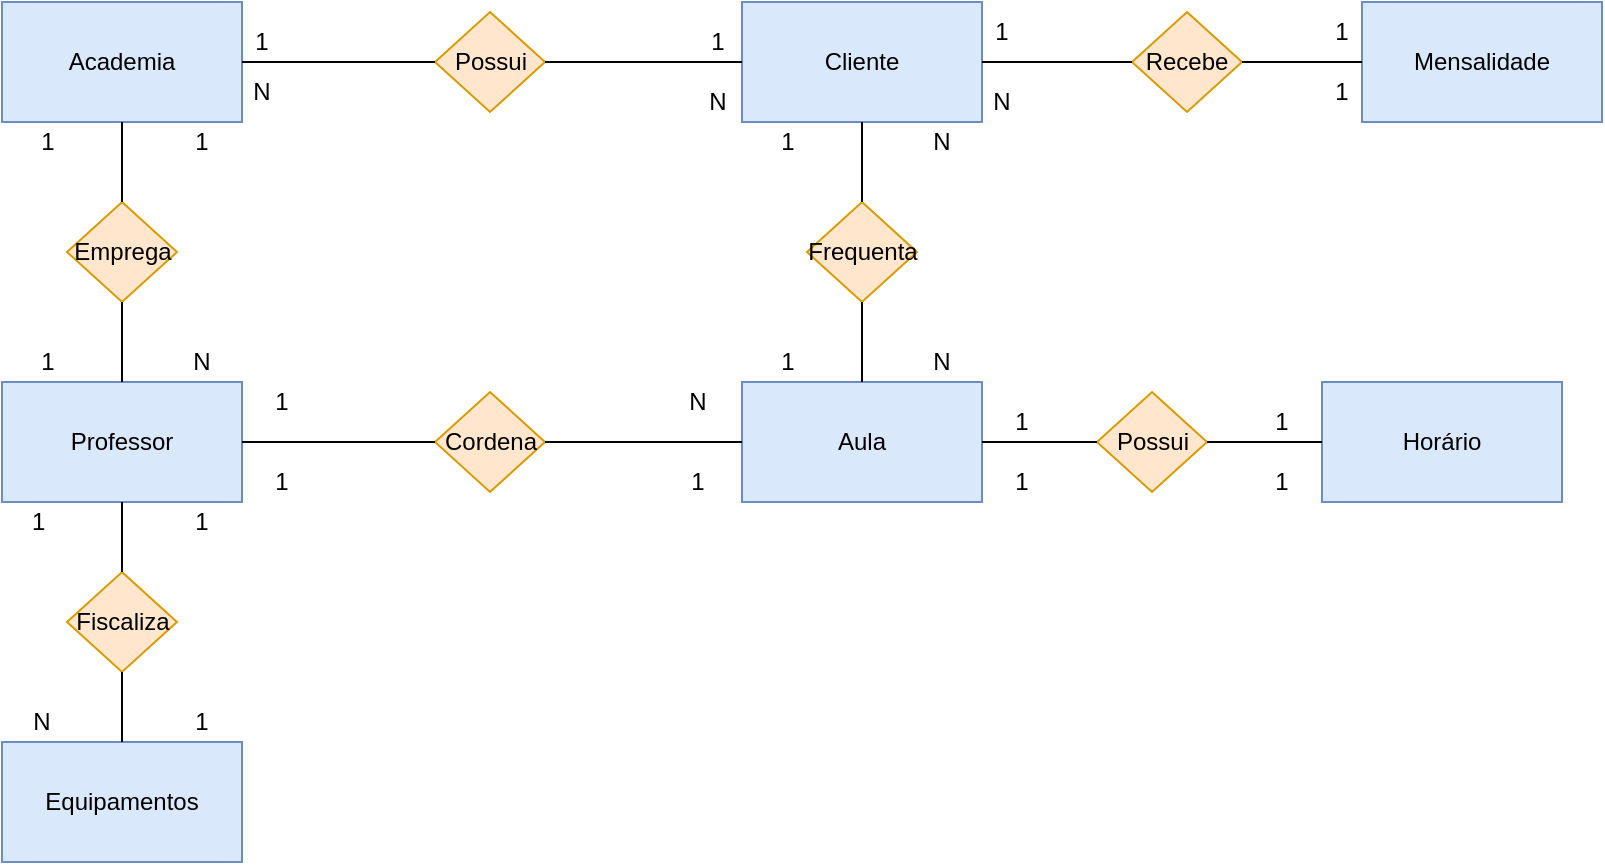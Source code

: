<mxfile version="12.3.8" type="device" pages="1"><diagram id="geUXm5MVbEncGlsFV3iO" name="Page-1"><mxGraphModel dx="1102" dy="614" grid="1" gridSize="10" guides="1" tooltips="1" connect="1" arrows="1" fold="1" page="1" pageScale="1" pageWidth="827" pageHeight="1169" math="0" shadow="0"><root><mxCell id="0"/><mxCell id="1" parent="0"/><mxCell id="3U3kl3RacsnyMW7oB6wY-1" value="Professor" style="rounded=0;whiteSpace=wrap;html=1;fillColor=#dae8fc;strokeColor=#6c8ebf;" parent="1" vertex="1"><mxGeometry x="10" y="220" width="120" height="60" as="geometry"/></mxCell><mxCell id="3U3kl3RacsnyMW7oB6wY-2" value="Equipamentos" style="rounded=0;whiteSpace=wrap;html=1;fillColor=#dae8fc;strokeColor=#6c8ebf;" parent="1" vertex="1"><mxGeometry x="10" y="400" width="120" height="60" as="geometry"/></mxCell><mxCell id="3U3kl3RacsnyMW7oB6wY-3" value="Aula" style="rounded=0;whiteSpace=wrap;html=1;fillColor=#dae8fc;strokeColor=#6c8ebf;" parent="1" vertex="1"><mxGeometry x="380" y="220" width="120" height="60" as="geometry"/></mxCell><mxCell id="3U3kl3RacsnyMW7oB6wY-6" value="Cliente" style="rounded=0;whiteSpace=wrap;html=1;fillColor=#dae8fc;strokeColor=#6c8ebf;" parent="1" vertex="1"><mxGeometry x="380" y="30" width="120" height="60" as="geometry"/></mxCell><mxCell id="3U3kl3RacsnyMW7oB6wY-7" value="Fiscaliza" style="rhombus;whiteSpace=wrap;html=1;fillColor=#ffe6cc;strokeColor=#d79b00;" parent="1" vertex="1"><mxGeometry x="42.5" y="315" width="55" height="50" as="geometry"/></mxCell><mxCell id="3U3kl3RacsnyMW7oB6wY-8" value="1&amp;nbsp;" style="text;html=1;strokeColor=none;fillColor=none;align=center;verticalAlign=middle;whiteSpace=wrap;rounded=0;" parent="1" vertex="1"><mxGeometry x="10" y="280" width="40" height="20" as="geometry"/></mxCell><mxCell id="3U3kl3RacsnyMW7oB6wY-9" value="N" style="text;html=1;strokeColor=none;fillColor=none;align=center;verticalAlign=middle;whiteSpace=wrap;rounded=0;" parent="1" vertex="1"><mxGeometry x="10" y="380" width="40" height="20" as="geometry"/></mxCell><mxCell id="3U3kl3RacsnyMW7oB6wY-11" value="" style="endArrow=none;html=1;entryX=0.5;entryY=1;entryDx=0;entryDy=0;exitX=0.5;exitY=0;exitDx=0;exitDy=0;" parent="1" source="3U3kl3RacsnyMW7oB6wY-7" target="3U3kl3RacsnyMW7oB6wY-1" edge="1"><mxGeometry width="50" height="50" relative="1" as="geometry"><mxPoint x="50" y="330" as="sourcePoint"/><mxPoint x="100" y="280" as="targetPoint"/></mxGeometry></mxCell><mxCell id="3U3kl3RacsnyMW7oB6wY-12" value="" style="endArrow=none;html=1;exitX=0.5;exitY=0;exitDx=0;exitDy=0;entryX=0.5;entryY=1;entryDx=0;entryDy=0;" parent="1" source="3U3kl3RacsnyMW7oB6wY-2" target="3U3kl3RacsnyMW7oB6wY-7" edge="1"><mxGeometry width="50" height="50" relative="1" as="geometry"><mxPoint x="70" y="410" as="sourcePoint"/><mxPoint x="120" y="360" as="targetPoint"/></mxGeometry></mxCell><mxCell id="3U3kl3RacsnyMW7oB6wY-15" value="Cordena" style="rhombus;whiteSpace=wrap;html=1;fillColor=#ffe6cc;strokeColor=#d79b00;" parent="1" vertex="1"><mxGeometry x="226.5" y="225" width="55" height="50" as="geometry"/></mxCell><mxCell id="3U3kl3RacsnyMW7oB6wY-16" value="1" style="text;html=1;strokeColor=none;fillColor=none;align=center;verticalAlign=middle;whiteSpace=wrap;rounded=0;" parent="1" vertex="1"><mxGeometry x="500" y="230" width="40" height="20" as="geometry"/></mxCell><mxCell id="3U3kl3RacsnyMW7oB6wY-24" value="" style="endArrow=none;html=1;exitX=1;exitY=0.5;exitDx=0;exitDy=0;entryX=0;entryY=0.5;entryDx=0;entryDy=0;" parent="1" source="3U3kl3RacsnyMW7oB6wY-1" target="3U3kl3RacsnyMW7oB6wY-15" edge="1"><mxGeometry width="50" height="50" relative="1" as="geometry"><mxPoint x="160" y="270" as="sourcePoint"/><mxPoint x="210" y="220" as="targetPoint"/></mxGeometry></mxCell><mxCell id="3U3kl3RacsnyMW7oB6wY-25" value="" style="endArrow=none;html=1;exitX=1;exitY=0.5;exitDx=0;exitDy=0;entryX=0;entryY=0.5;entryDx=0;entryDy=0;" parent="1" source="3U3kl3RacsnyMW7oB6wY-15" target="3U3kl3RacsnyMW7oB6wY-3" edge="1"><mxGeometry width="50" height="50" relative="1" as="geometry"><mxPoint x="310" y="250" as="sourcePoint"/><mxPoint x="360" y="200" as="targetPoint"/></mxGeometry></mxCell><mxCell id="3U3kl3RacsnyMW7oB6wY-26" value="1" style="text;html=1;strokeColor=none;fillColor=none;align=center;verticalAlign=middle;whiteSpace=wrap;rounded=0;" parent="1" vertex="1"><mxGeometry x="130" y="220" width="40" height="20" as="geometry"/></mxCell><mxCell id="3U3kl3RacsnyMW7oB6wY-27" value="N" style="text;html=1;strokeColor=none;fillColor=none;align=center;verticalAlign=middle;whiteSpace=wrap;rounded=0;" parent="1" vertex="1"><mxGeometry x="338" y="220" width="40" height="20" as="geometry"/></mxCell><mxCell id="3U3kl3RacsnyMW7oB6wY-28" value="1" style="text;html=1;strokeColor=none;fillColor=none;align=center;verticalAlign=middle;whiteSpace=wrap;rounded=0;" parent="1" vertex="1"><mxGeometry x="338" y="260" width="40" height="20" as="geometry"/></mxCell><mxCell id="3U3kl3RacsnyMW7oB6wY-29" value="1" style="text;html=1;strokeColor=none;fillColor=none;align=center;verticalAlign=middle;whiteSpace=wrap;rounded=0;" parent="1" vertex="1"><mxGeometry x="130" y="260" width="40" height="20" as="geometry"/></mxCell><mxCell id="3U3kl3RacsnyMW7oB6wY-30" value="Frequenta" style="rhombus;whiteSpace=wrap;html=1;fillColor=#ffe6cc;strokeColor=#d79b00;" parent="1" vertex="1"><mxGeometry x="412.5" y="130" width="55" height="50" as="geometry"/></mxCell><mxCell id="3U3kl3RacsnyMW7oB6wY-31" value="" style="endArrow=none;html=1;entryX=0.5;entryY=1;entryDx=0;entryDy=0;exitX=0.5;exitY=0;exitDx=0;exitDy=0;" parent="1" source="3U3kl3RacsnyMW7oB6wY-3" target="3U3kl3RacsnyMW7oB6wY-30" edge="1"><mxGeometry width="50" height="50" relative="1" as="geometry"><mxPoint x="420" y="230" as="sourcePoint"/><mxPoint x="470" y="180" as="targetPoint"/></mxGeometry></mxCell><mxCell id="3U3kl3RacsnyMW7oB6wY-32" value="" style="endArrow=none;html=1;entryX=0.5;entryY=1;entryDx=0;entryDy=0;exitX=0.5;exitY=0;exitDx=0;exitDy=0;" parent="1" source="3U3kl3RacsnyMW7oB6wY-30" target="3U3kl3RacsnyMW7oB6wY-6" edge="1"><mxGeometry width="50" height="50" relative="1" as="geometry"><mxPoint x="380" y="140" as="sourcePoint"/><mxPoint x="430" y="110" as="targetPoint"/></mxGeometry></mxCell><mxCell id="3U3kl3RacsnyMW7oB6wY-33" value="1" style="text;html=1;strokeColor=none;fillColor=none;align=center;verticalAlign=middle;whiteSpace=wrap;rounded=0;" parent="1" vertex="1"><mxGeometry x="383" y="90" width="40" height="20" as="geometry"/></mxCell><mxCell id="3U3kl3RacsnyMW7oB6wY-34" value="1" style="text;html=1;strokeColor=none;fillColor=none;align=center;verticalAlign=middle;whiteSpace=wrap;rounded=0;" parent="1" vertex="1"><mxGeometry x="383" y="200" width="40" height="20" as="geometry"/></mxCell><mxCell id="3U3kl3RacsnyMW7oB6wY-35" value="N" style="text;html=1;strokeColor=none;fillColor=none;align=center;verticalAlign=middle;whiteSpace=wrap;rounded=0;" parent="1" vertex="1"><mxGeometry x="460" y="200" width="40" height="20" as="geometry"/></mxCell><mxCell id="3U3kl3RacsnyMW7oB6wY-36" value="N" style="text;html=1;strokeColor=none;fillColor=none;align=center;verticalAlign=middle;whiteSpace=wrap;rounded=0;" parent="1" vertex="1"><mxGeometry x="460" y="90" width="40" height="20" as="geometry"/></mxCell><mxCell id="3U3kl3RacsnyMW7oB6wY-37" value="Horário" style="rounded=0;whiteSpace=wrap;html=1;fillColor=#dae8fc;strokeColor=#6c8ebf;" parent="1" vertex="1"><mxGeometry x="670" y="220" width="120" height="60" as="geometry"/></mxCell><mxCell id="3U3kl3RacsnyMW7oB6wY-38" value="Possui" style="rhombus;whiteSpace=wrap;html=1;fillColor=#ffe6cc;strokeColor=#d79b00;" parent="1" vertex="1"><mxGeometry x="557.5" y="225" width="55" height="50" as="geometry"/></mxCell><mxCell id="3U3kl3RacsnyMW7oB6wY-42" value="" style="endArrow=none;html=1;exitX=1;exitY=0.5;exitDx=0;exitDy=0;entryX=0;entryY=0.5;entryDx=0;entryDy=0;" parent="1" source="3U3kl3RacsnyMW7oB6wY-3" target="3U3kl3RacsnyMW7oB6wY-38" edge="1"><mxGeometry width="50" height="50" relative="1" as="geometry"><mxPoint x="520" y="320" as="sourcePoint"/><mxPoint x="570" y="270" as="targetPoint"/></mxGeometry></mxCell><mxCell id="3U3kl3RacsnyMW7oB6wY-43" value="" style="endArrow=none;html=1;exitX=1;exitY=0.5;exitDx=0;exitDy=0;entryX=0;entryY=0.5;entryDx=0;entryDy=0;" parent="1" source="3U3kl3RacsnyMW7oB6wY-38" target="3U3kl3RacsnyMW7oB6wY-37" edge="1"><mxGeometry width="50" height="50" relative="1" as="geometry"><mxPoint x="620" y="330" as="sourcePoint"/><mxPoint x="670" y="280" as="targetPoint"/></mxGeometry></mxCell><mxCell id="3U3kl3RacsnyMW7oB6wY-44" value="1" style="text;html=1;strokeColor=none;fillColor=none;align=center;verticalAlign=middle;whiteSpace=wrap;rounded=0;" parent="1" vertex="1"><mxGeometry x="90" y="280" width="40" height="20" as="geometry"/></mxCell><mxCell id="3U3kl3RacsnyMW7oB6wY-45" value="1" style="text;html=1;strokeColor=none;fillColor=none;align=center;verticalAlign=middle;whiteSpace=wrap;rounded=0;" parent="1" vertex="1"><mxGeometry x="90" y="380" width="40" height="20" as="geometry"/></mxCell><mxCell id="opjC9_uC2-XXqFvEJMz4-1" value="1" style="text;html=1;strokeColor=none;fillColor=none;align=center;verticalAlign=middle;whiteSpace=wrap;rounded=0;" vertex="1" parent="1"><mxGeometry x="630" y="230" width="40" height="20" as="geometry"/></mxCell><mxCell id="opjC9_uC2-XXqFvEJMz4-3" value="1" style="text;html=1;strokeColor=none;fillColor=none;align=center;verticalAlign=middle;whiteSpace=wrap;rounded=0;" vertex="1" parent="1"><mxGeometry x="630" y="260" width="40" height="20" as="geometry"/></mxCell><mxCell id="opjC9_uC2-XXqFvEJMz4-4" value="1" style="text;html=1;strokeColor=none;fillColor=none;align=center;verticalAlign=middle;whiteSpace=wrap;rounded=0;" vertex="1" parent="1"><mxGeometry x="500" y="260" width="40" height="20" as="geometry"/></mxCell><mxCell id="opjC9_uC2-XXqFvEJMz4-5" value="Academia" style="rounded=0;whiteSpace=wrap;html=1;fillColor=#dae8fc;strokeColor=#6c8ebf;" vertex="1" parent="1"><mxGeometry x="10" y="30" width="120" height="60" as="geometry"/></mxCell><mxCell id="opjC9_uC2-XXqFvEJMz4-7" value="1" style="text;html=1;strokeColor=none;fillColor=none;align=center;verticalAlign=middle;whiteSpace=wrap;rounded=0;" vertex="1" parent="1"><mxGeometry x="13" y="90" width="40" height="20" as="geometry"/></mxCell><mxCell id="opjC9_uC2-XXqFvEJMz4-8" value="1" style="text;html=1;strokeColor=none;fillColor=none;align=center;verticalAlign=middle;whiteSpace=wrap;rounded=0;" vertex="1" parent="1"><mxGeometry x="90" y="90" width="40" height="20" as="geometry"/></mxCell><mxCell id="opjC9_uC2-XXqFvEJMz4-9" value="Emprega" style="rhombus;whiteSpace=wrap;html=1;fillColor=#ffe6cc;strokeColor=#d79b00;" vertex="1" parent="1"><mxGeometry x="42.5" y="130" width="55" height="50" as="geometry"/></mxCell><mxCell id="opjC9_uC2-XXqFvEJMz4-11" value="" style="endArrow=none;html=1;exitX=0.5;exitY=0;exitDx=0;exitDy=0;entryX=0.5;entryY=1;entryDx=0;entryDy=0;" edge="1" parent="1" source="opjC9_uC2-XXqFvEJMz4-9" target="opjC9_uC2-XXqFvEJMz4-5"><mxGeometry width="50" height="50" relative="1" as="geometry"><mxPoint x="180" y="155" as="sourcePoint"/><mxPoint x="180" y="105" as="targetPoint"/><Array as="points"><mxPoint x="70" y="115"/></Array></mxGeometry></mxCell><mxCell id="opjC9_uC2-XXqFvEJMz4-13" value="" style="endArrow=none;html=1;exitX=0.5;exitY=0;exitDx=0;exitDy=0;entryX=0.5;entryY=1;entryDx=0;entryDy=0;" edge="1" parent="1" source="3U3kl3RacsnyMW7oB6wY-1" target="opjC9_uC2-XXqFvEJMz4-9"><mxGeometry width="50" height="50" relative="1" as="geometry"><mxPoint x="80" y="140" as="sourcePoint"/><mxPoint x="80" y="100" as="targetPoint"/><Array as="points"/></mxGeometry></mxCell><mxCell id="opjC9_uC2-XXqFvEJMz4-14" value="1" style="text;html=1;strokeColor=none;fillColor=none;align=center;verticalAlign=middle;whiteSpace=wrap;rounded=0;" vertex="1" parent="1"><mxGeometry x="13" y="200" width="40" height="20" as="geometry"/></mxCell><mxCell id="opjC9_uC2-XXqFvEJMz4-15" value="N" style="text;html=1;strokeColor=none;fillColor=none;align=center;verticalAlign=middle;whiteSpace=wrap;rounded=0;" vertex="1" parent="1"><mxGeometry x="90" y="200" width="40" height="20" as="geometry"/></mxCell><mxCell id="opjC9_uC2-XXqFvEJMz4-16" value="Possui" style="rhombus;whiteSpace=wrap;html=1;fillColor=#ffe6cc;strokeColor=#d79b00;" vertex="1" parent="1"><mxGeometry x="226.5" y="35" width="55" height="50" as="geometry"/></mxCell><mxCell id="opjC9_uC2-XXqFvEJMz4-17" value="1" style="text;html=1;strokeColor=none;fillColor=none;align=center;verticalAlign=middle;whiteSpace=wrap;rounded=0;" vertex="1" parent="1"><mxGeometry x="120" y="40" width="40" height="20" as="geometry"/></mxCell><mxCell id="opjC9_uC2-XXqFvEJMz4-18" value="" style="endArrow=none;html=1;exitX=1;exitY=0.5;exitDx=0;exitDy=0;entryX=0;entryY=0.5;entryDx=0;entryDy=0;" edge="1" parent="1" source="opjC9_uC2-XXqFvEJMz4-16" target="3U3kl3RacsnyMW7oB6wY-6"><mxGeometry width="50" height="50" relative="1" as="geometry"><mxPoint x="275" y="59" as="sourcePoint"/><mxPoint x="373.5" y="59" as="targetPoint"/></mxGeometry></mxCell><mxCell id="opjC9_uC2-XXqFvEJMz4-19" value="" style="endArrow=none;html=1;exitX=1;exitY=0.5;exitDx=0;exitDy=0;entryX=0;entryY=0.5;entryDx=0;entryDy=0;" edge="1" parent="1" source="opjC9_uC2-XXqFvEJMz4-5" target="opjC9_uC2-XXqFvEJMz4-16"><mxGeometry width="50" height="50" relative="1" as="geometry"><mxPoint x="301.5" y="270" as="sourcePoint"/><mxPoint x="400" y="270" as="targetPoint"/></mxGeometry></mxCell><mxCell id="opjC9_uC2-XXqFvEJMz4-20" value="1" style="text;html=1;strokeColor=none;fillColor=none;align=center;verticalAlign=middle;whiteSpace=wrap;rounded=0;" vertex="1" parent="1"><mxGeometry x="348" y="40" width="40" height="20" as="geometry"/></mxCell><mxCell id="opjC9_uC2-XXqFvEJMz4-21" value="N" style="text;html=1;strokeColor=none;fillColor=none;align=center;verticalAlign=middle;whiteSpace=wrap;rounded=0;" vertex="1" parent="1"><mxGeometry x="348" y="70" width="40" height="20" as="geometry"/></mxCell><mxCell id="opjC9_uC2-XXqFvEJMz4-22" value="N" style="text;html=1;strokeColor=none;fillColor=none;align=center;verticalAlign=middle;whiteSpace=wrap;rounded=0;" vertex="1" parent="1"><mxGeometry x="120" y="65" width="40" height="20" as="geometry"/></mxCell><mxCell id="opjC9_uC2-XXqFvEJMz4-23" value="Recebe" style="rhombus;whiteSpace=wrap;html=1;fillColor=#ffe6cc;strokeColor=#d79b00;" vertex="1" parent="1"><mxGeometry x="575" y="35" width="55" height="50" as="geometry"/></mxCell><mxCell id="opjC9_uC2-XXqFvEJMz4-24" value="Mensalidade" style="rounded=0;whiteSpace=wrap;html=1;fillColor=#dae8fc;strokeColor=#6c8ebf;" vertex="1" parent="1"><mxGeometry x="690" y="30" width="120" height="60" as="geometry"/></mxCell><mxCell id="opjC9_uC2-XXqFvEJMz4-25" value="" style="endArrow=none;html=1;entryX=0;entryY=0.5;entryDx=0;entryDy=0;exitX=1;exitY=0.5;exitDx=0;exitDy=0;" edge="1" parent="1" source="opjC9_uC2-XXqFvEJMz4-23" target="opjC9_uC2-XXqFvEJMz4-24"><mxGeometry width="50" height="50" relative="1" as="geometry"><mxPoint x="650" y="120" as="sourcePoint"/><mxPoint x="390" y="70" as="targetPoint"/></mxGeometry></mxCell><mxCell id="opjC9_uC2-XXqFvEJMz4-26" value="" style="endArrow=none;html=1;exitX=0;exitY=0.5;exitDx=0;exitDy=0;entryX=1;entryY=0.5;entryDx=0;entryDy=0;" edge="1" parent="1" source="opjC9_uC2-XXqFvEJMz4-23" target="3U3kl3RacsnyMW7oB6wY-6"><mxGeometry width="50" height="50" relative="1" as="geometry"><mxPoint x="301.5" y="80" as="sourcePoint"/><mxPoint x="400" y="80" as="targetPoint"/></mxGeometry></mxCell><mxCell id="opjC9_uC2-XXqFvEJMz4-27" value="1" style="text;html=1;strokeColor=none;fillColor=none;align=center;verticalAlign=middle;whiteSpace=wrap;rounded=0;" vertex="1" parent="1"><mxGeometry x="490" y="35" width="40" height="20" as="geometry"/></mxCell><mxCell id="opjC9_uC2-XXqFvEJMz4-28" value="1" style="text;html=1;strokeColor=none;fillColor=none;align=center;verticalAlign=middle;whiteSpace=wrap;rounded=0;" vertex="1" parent="1"><mxGeometry x="660" y="35" width="40" height="20" as="geometry"/></mxCell><mxCell id="opjC9_uC2-XXqFvEJMz4-29" value="1" style="text;html=1;strokeColor=none;fillColor=none;align=center;verticalAlign=middle;whiteSpace=wrap;rounded=0;" vertex="1" parent="1"><mxGeometry x="660" y="65" width="40" height="20" as="geometry"/></mxCell><mxCell id="opjC9_uC2-XXqFvEJMz4-30" value="N" style="text;html=1;strokeColor=none;fillColor=none;align=center;verticalAlign=middle;whiteSpace=wrap;rounded=0;" vertex="1" parent="1"><mxGeometry x="490" y="70" width="40" height="20" as="geometry"/></mxCell></root></mxGraphModel></diagram></mxfile>